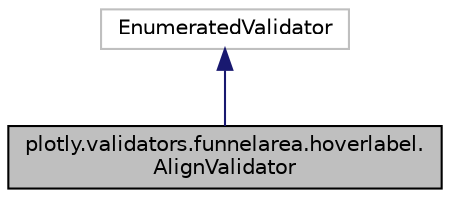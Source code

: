 digraph "plotly.validators.funnelarea.hoverlabel.AlignValidator"
{
 // LATEX_PDF_SIZE
  edge [fontname="Helvetica",fontsize="10",labelfontname="Helvetica",labelfontsize="10"];
  node [fontname="Helvetica",fontsize="10",shape=record];
  Node1 [label="plotly.validators.funnelarea.hoverlabel.\lAlignValidator",height=0.2,width=0.4,color="black", fillcolor="grey75", style="filled", fontcolor="black",tooltip=" "];
  Node2 -> Node1 [dir="back",color="midnightblue",fontsize="10",style="solid",fontname="Helvetica"];
  Node2 [label="EnumeratedValidator",height=0.2,width=0.4,color="grey75", fillcolor="white", style="filled",tooltip=" "];
}
